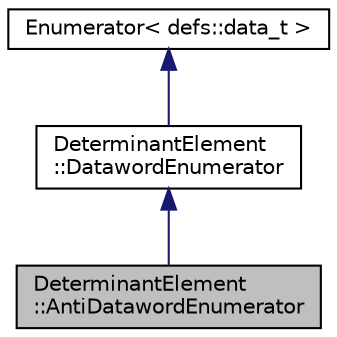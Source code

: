 digraph "DeterminantElement::AntiDatawordEnumerator"
{
  edge [fontname="Helvetica",fontsize="10",labelfontname="Helvetica",labelfontsize="10"];
  node [fontname="Helvetica",fontsize="10",shape=record];
  Node1 [label="DeterminantElement\l::AntiDatawordEnumerator",height=0.2,width=0.4,color="black", fillcolor="grey75", style="filled", fontcolor="black"];
  Node2 -> Node1 [dir="back",color="midnightblue",fontsize="10",style="solid",fontname="Helvetica"];
  Node2 [label="DeterminantElement\l::DatawordEnumerator",height=0.2,width=0.4,color="black", fillcolor="white", style="filled",URL="$classDeterminantElement_1_1DatawordEnumerator.html"];
  Node3 -> Node2 [dir="back",color="midnightblue",fontsize="10",style="solid",fontname="Helvetica"];
  Node3 [label="Enumerator\< defs::data_t \>",height=0.2,width=0.4,color="black", fillcolor="white", style="filled",URL="$classEnumerator.html"];
}
